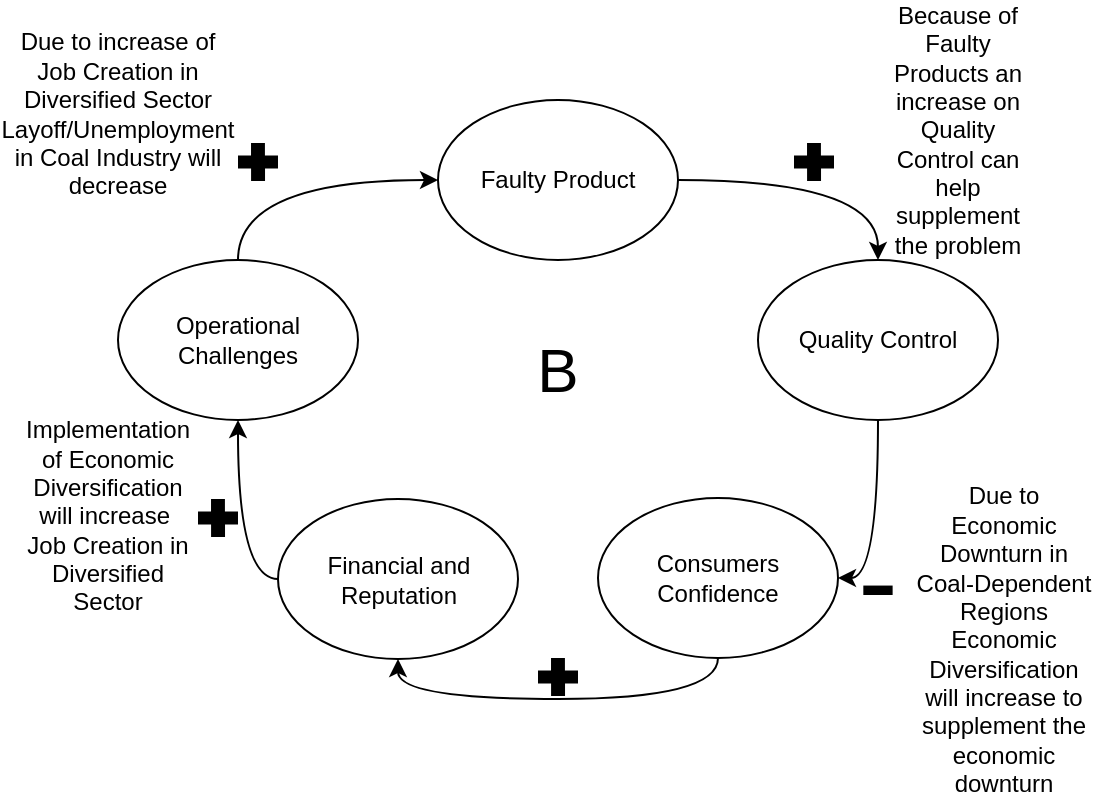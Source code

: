 <mxfile version="22.1.21" type="github">
  <diagram name="Page-1" id="zCXWzLUwnWcZddKUeMfU">
    <mxGraphModel dx="880" dy="434" grid="1" gridSize="10" guides="1" tooltips="1" connect="1" arrows="1" fold="1" page="1" pageScale="1" pageWidth="850" pageHeight="1100" math="0" shadow="0">
      <root>
        <mxCell id="0" />
        <mxCell id="1" parent="0" />
        <mxCell id="rxUftr2OwrsVNxe5Y76c-1" style="edgeStyle=orthogonalEdgeStyle;rounded=0;orthogonalLoop=1;jettySize=auto;html=1;exitX=1;exitY=0.5;exitDx=0;exitDy=0;curved=1;entryX=0.5;entryY=0;entryDx=0;entryDy=0;" edge="1" parent="1" source="rxUftr2OwrsVNxe5Y76c-2" target="rxUftr2OwrsVNxe5Y76c-8">
          <mxGeometry relative="1" as="geometry" />
        </mxCell>
        <mxCell id="rxUftr2OwrsVNxe5Y76c-2" value="" style="ellipse;whiteSpace=wrap;html=1;" vertex="1" parent="1">
          <mxGeometry x="360" y="80" width="120" height="80" as="geometry" />
        </mxCell>
        <mxCell id="rxUftr2OwrsVNxe5Y76c-3" style="edgeStyle=orthogonalEdgeStyle;rounded=0;orthogonalLoop=1;jettySize=auto;html=1;exitX=0.5;exitY=0;exitDx=0;exitDy=0;entryX=0;entryY=0.5;entryDx=0;entryDy=0;curved=1;" edge="1" parent="1" source="rxUftr2OwrsVNxe5Y76c-4" target="rxUftr2OwrsVNxe5Y76c-2">
          <mxGeometry relative="1" as="geometry" />
        </mxCell>
        <mxCell id="rxUftr2OwrsVNxe5Y76c-4" value="Operational Challenges" style="ellipse;whiteSpace=wrap;html=1;" vertex="1" parent="1">
          <mxGeometry x="200" y="160" width="120" height="80" as="geometry" />
        </mxCell>
        <mxCell id="rxUftr2OwrsVNxe5Y76c-5" style="edgeStyle=orthogonalEdgeStyle;rounded=0;orthogonalLoop=1;jettySize=auto;html=1;exitX=0;exitY=0.5;exitDx=0;exitDy=0;entryX=0.5;entryY=1;entryDx=0;entryDy=0;curved=1;" edge="1" parent="1" source="rxUftr2OwrsVNxe5Y76c-6" target="rxUftr2OwrsVNxe5Y76c-4">
          <mxGeometry relative="1" as="geometry" />
        </mxCell>
        <mxCell id="rxUftr2OwrsVNxe5Y76c-6" value="" style="ellipse;whiteSpace=wrap;html=1;" vertex="1" parent="1">
          <mxGeometry x="280" y="279.5" width="120" height="80" as="geometry" />
        </mxCell>
        <mxCell id="rxUftr2OwrsVNxe5Y76c-8" value="Quality Control" style="ellipse;whiteSpace=wrap;html=1;" vertex="1" parent="1">
          <mxGeometry x="520" y="160" width="120" height="80" as="geometry" />
        </mxCell>
        <mxCell id="rxUftr2OwrsVNxe5Y76c-9" value="Faulty Product" style="text;html=1;strokeColor=none;fillColor=none;align=center;verticalAlign=middle;whiteSpace=wrap;rounded=0;" vertex="1" parent="1">
          <mxGeometry x="370" y="105" width="100" height="30" as="geometry" />
        </mxCell>
        <mxCell id="rxUftr2OwrsVNxe5Y76c-10" value="B" style="text;html=1;strokeColor=none;fillColor=none;align=center;verticalAlign=middle;whiteSpace=wrap;rounded=0;fontSize=31;" vertex="1" parent="1">
          <mxGeometry x="390" y="200" width="60" height="30" as="geometry" />
        </mxCell>
        <mxCell id="rxUftr2OwrsVNxe5Y76c-11" value="" style="shape=mxgraph.signs.healthcare.first_aid;html=1;pointerEvents=1;fillColor=#000000;strokeColor=none;verticalLabelPosition=bottom;verticalAlign=top;align=center;" vertex="1" parent="1">
          <mxGeometry x="240" y="279.5" width="20" height="19" as="geometry" />
        </mxCell>
        <mxCell id="rxUftr2OwrsVNxe5Y76c-12" value="Financial and Reputation" style="text;html=1;strokeColor=none;fillColor=none;align=center;verticalAlign=middle;whiteSpace=wrap;rounded=0;" vertex="1" parent="1">
          <mxGeometry x="292.5" y="304.5" width="95" height="30" as="geometry" />
        </mxCell>
        <mxCell id="rxUftr2OwrsVNxe5Y76c-13" value="Because of Faulty Products an increase on Quality Control can help supplement the problem" style="text;html=1;strokeColor=none;fillColor=none;align=center;verticalAlign=middle;whiteSpace=wrap;rounded=0;" vertex="1" parent="1">
          <mxGeometry x="580" y="80" width="80" height="30" as="geometry" />
        </mxCell>
        <mxCell id="rxUftr2OwrsVNxe5Y76c-14" value="Due to Economic Downturn in Coal-Dependent Regions Economic Diversification will increase to supplement the economic downturn" style="text;html=1;strokeColor=none;fillColor=none;align=center;verticalAlign=middle;whiteSpace=wrap;rounded=0;" vertex="1" parent="1">
          <mxGeometry x="598" y="334.5" width="90" height="30" as="geometry" />
        </mxCell>
        <mxCell id="rxUftr2OwrsVNxe5Y76c-15" value="Implementation of Economic Diversification will increase&amp;nbsp; Job Creation in Diversified Sector" style="text;html=1;strokeColor=none;fillColor=none;align=center;verticalAlign=middle;whiteSpace=wrap;rounded=0;" vertex="1" parent="1">
          <mxGeometry x="160" y="260" width="70" height="55.5" as="geometry" />
        </mxCell>
        <mxCell id="rxUftr2OwrsVNxe5Y76c-16" value="Due to increase of Job Creation in Diversified Sector Layoff/Unemployment&lt;br&gt;in Coal Industry will decrease" style="text;html=1;strokeColor=none;fillColor=none;align=center;verticalAlign=middle;whiteSpace=wrap;rounded=0;" vertex="1" parent="1">
          <mxGeometry x="170" y="71.5" width="60" height="30" as="geometry" />
        </mxCell>
        <mxCell id="rxUftr2OwrsVNxe5Y76c-18" value="&lt;font style=&quot;font-size: 60px;&quot;&gt;-&lt;/font&gt;" style="text;html=1;strokeColor=none;fillColor=none;align=center;verticalAlign=middle;whiteSpace=wrap;rounded=0;" vertex="1" parent="1">
          <mxGeometry x="550" y="304.5" width="60" height="30" as="geometry" />
        </mxCell>
        <mxCell id="rxUftr2OwrsVNxe5Y76c-19" value="" style="shape=mxgraph.signs.healthcare.first_aid;html=1;pointerEvents=1;fillColor=#000000;strokeColor=none;verticalLabelPosition=bottom;verticalAlign=top;align=center;" vertex="1" parent="1">
          <mxGeometry x="260" y="101.5" width="20" height="19" as="geometry" />
        </mxCell>
        <mxCell id="rxUftr2OwrsVNxe5Y76c-20" value="" style="edgeStyle=orthogonalEdgeStyle;rounded=0;orthogonalLoop=1;jettySize=auto;html=1;exitX=0.5;exitY=1;exitDx=0;exitDy=0;entryX=1;entryY=0.5;entryDx=0;entryDy=0;curved=1;" edge="1" parent="1" source="rxUftr2OwrsVNxe5Y76c-8" target="rxUftr2OwrsVNxe5Y76c-21">
          <mxGeometry relative="1" as="geometry">
            <mxPoint x="580" y="280" as="sourcePoint" />
            <mxPoint x="400" y="362" as="targetPoint" />
          </mxGeometry>
        </mxCell>
        <mxCell id="rxUftr2OwrsVNxe5Y76c-22" style="edgeStyle=orthogonalEdgeStyle;rounded=0;orthogonalLoop=1;jettySize=auto;html=1;exitX=0.5;exitY=1;exitDx=0;exitDy=0;entryX=0.5;entryY=1;entryDx=0;entryDy=0;curved=1;" edge="1" parent="1" source="rxUftr2OwrsVNxe5Y76c-21" target="rxUftr2OwrsVNxe5Y76c-6">
          <mxGeometry relative="1" as="geometry">
            <mxPoint x="350" y="450" as="targetPoint" />
          </mxGeometry>
        </mxCell>
        <mxCell id="rxUftr2OwrsVNxe5Y76c-21" value="Consumers Confidence" style="ellipse;whiteSpace=wrap;html=1;" vertex="1" parent="1">
          <mxGeometry x="440" y="279" width="120" height="80" as="geometry" />
        </mxCell>
        <mxCell id="rxUftr2OwrsVNxe5Y76c-25" value="" style="shape=mxgraph.signs.healthcare.first_aid;html=1;pointerEvents=1;fillColor=#000000;strokeColor=none;verticalLabelPosition=bottom;verticalAlign=top;align=center;" vertex="1" parent="1">
          <mxGeometry x="538" y="101.5" width="20" height="19" as="geometry" />
        </mxCell>
        <mxCell id="rxUftr2OwrsVNxe5Y76c-27" value="" style="shape=mxgraph.signs.healthcare.first_aid;html=1;pointerEvents=1;fillColor=#000000;strokeColor=none;verticalLabelPosition=bottom;verticalAlign=top;align=center;" vertex="1" parent="1">
          <mxGeometry x="410" y="359" width="20" height="19" as="geometry" />
        </mxCell>
      </root>
    </mxGraphModel>
  </diagram>
</mxfile>
